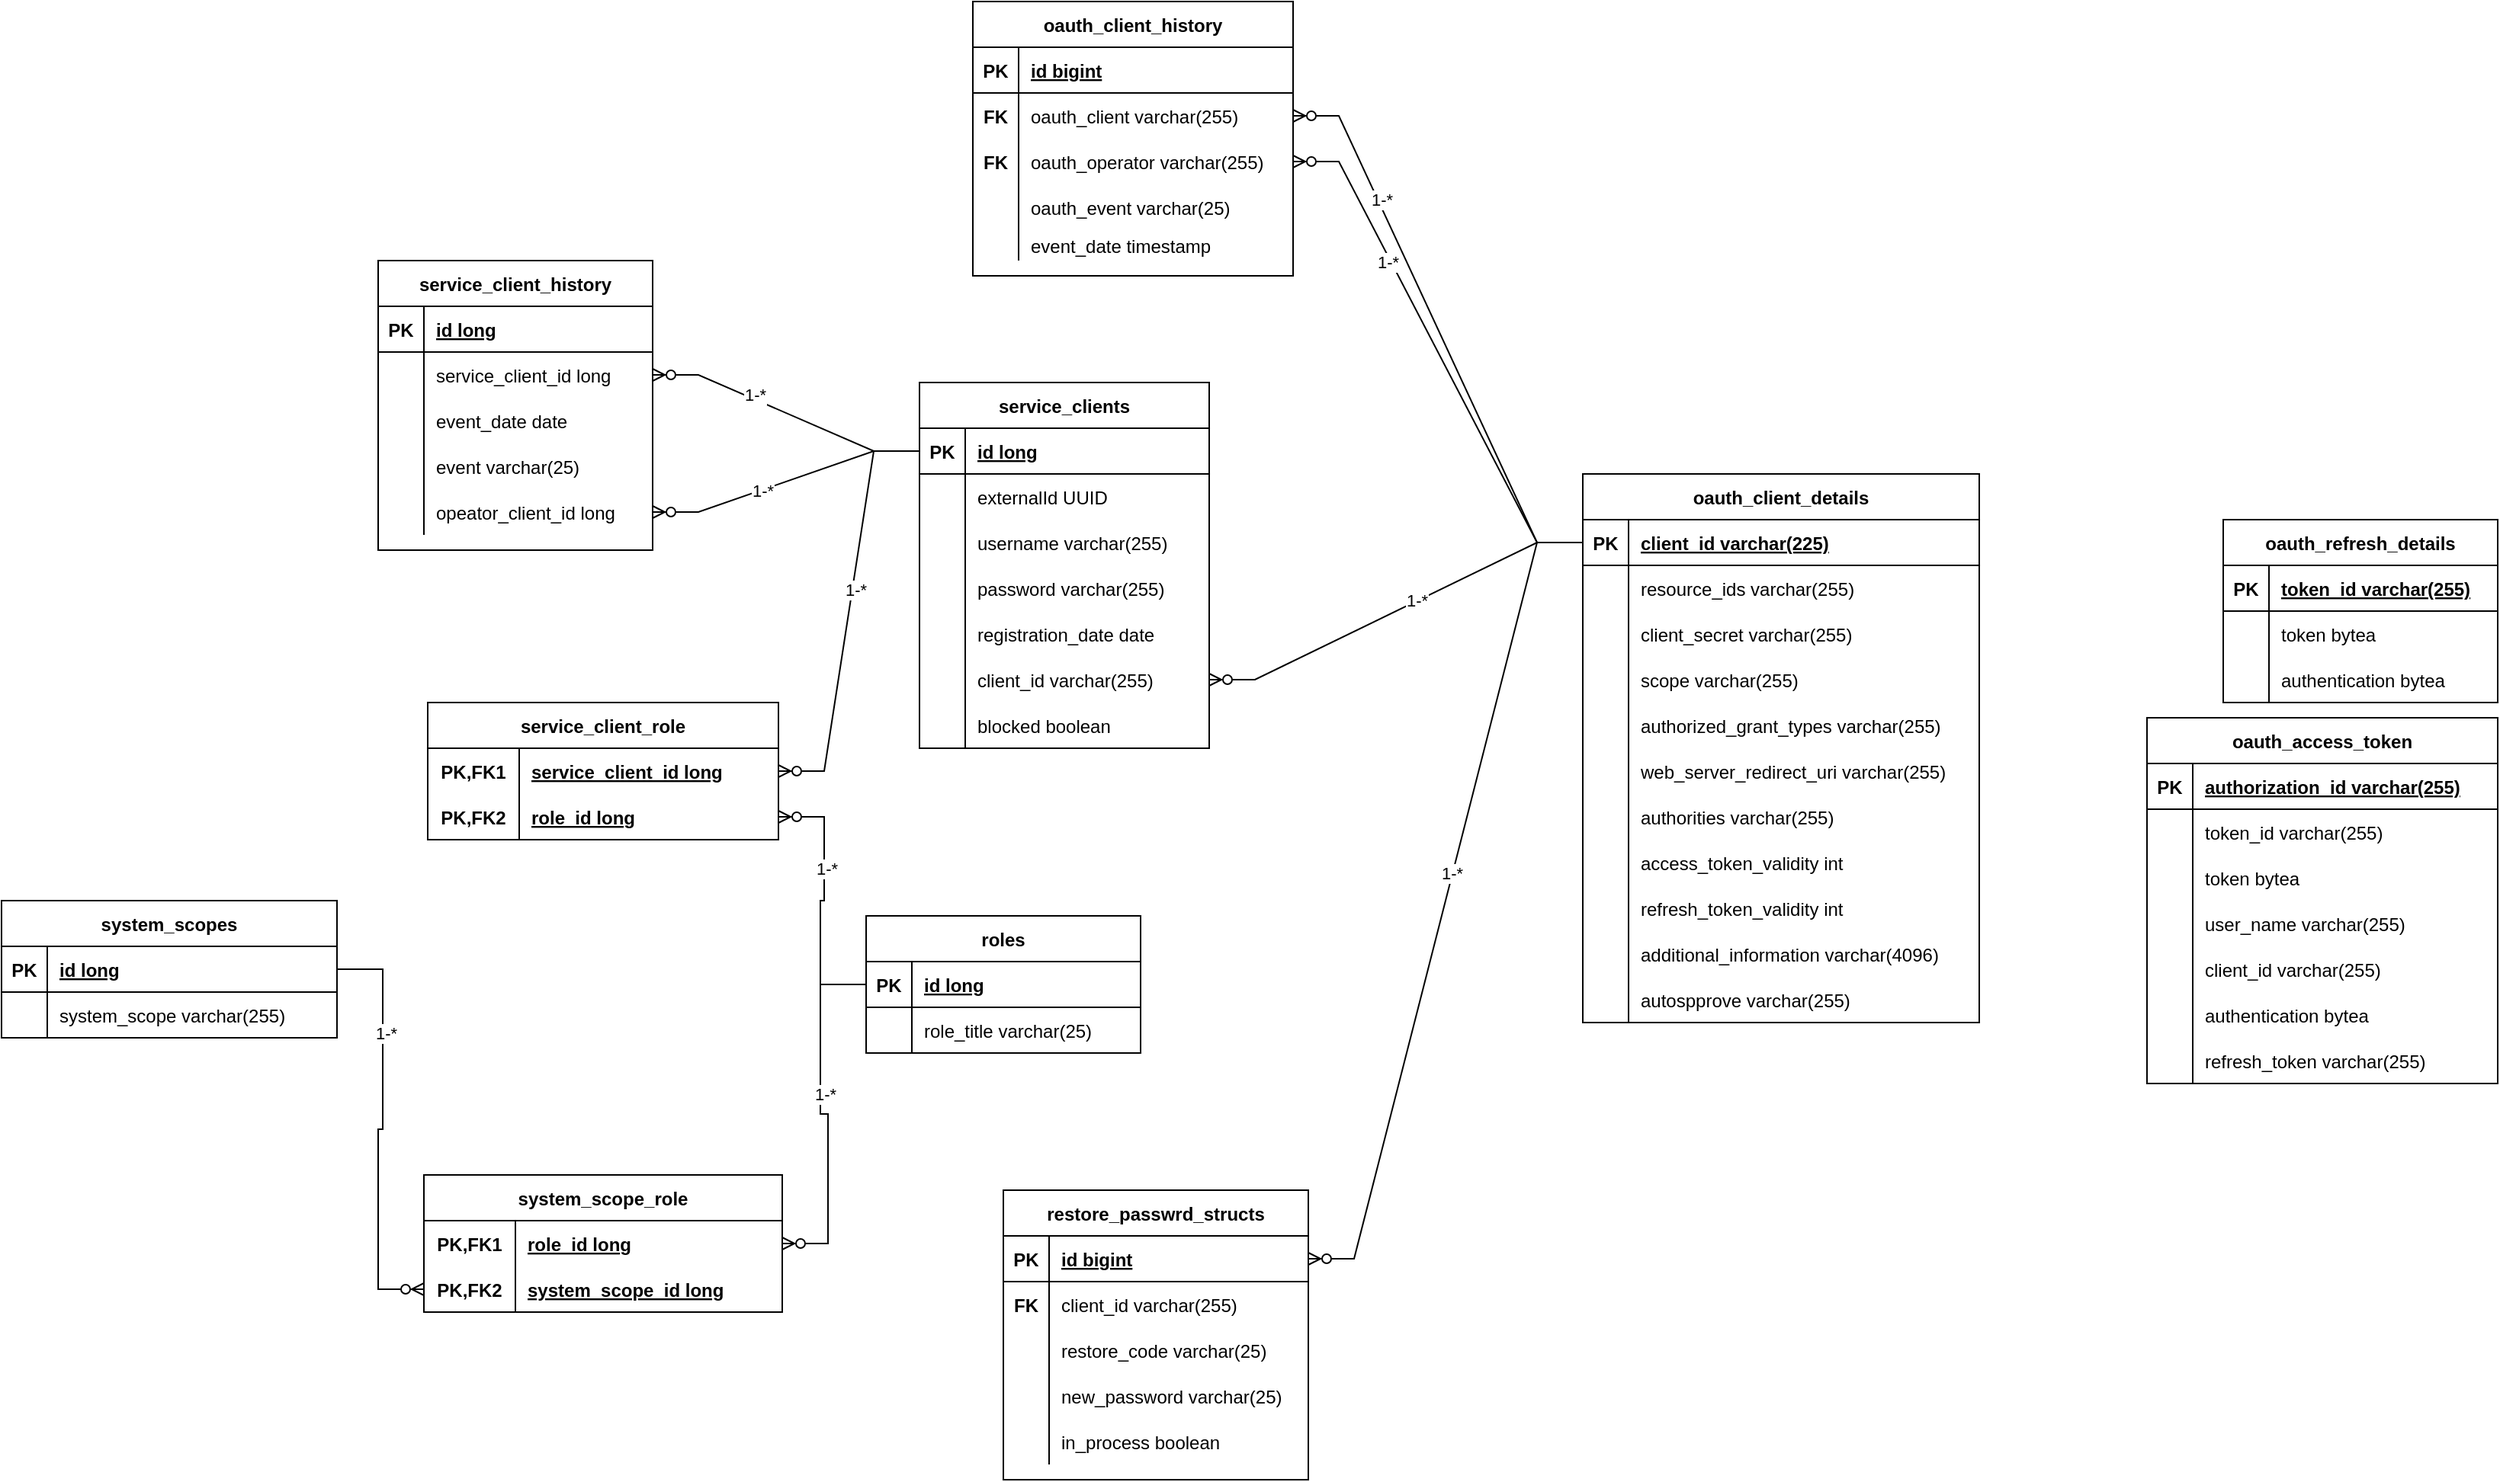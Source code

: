 <mxfile version="20.2.3" type="device"><diagram id="rPfrPe_1Z2oE_H-O3H5c" name="Страница 1"><mxGraphModel dx="3023" dy="2349" grid="1" gridSize="10" guides="1" tooltips="1" connect="1" arrows="1" fold="1" page="1" pageScale="1" pageWidth="827" pageHeight="1169" math="0" shadow="0"><root><mxCell id="0"/><mxCell id="1" parent="0"/><mxCell id="isgqkMCVcyBTurYpRfFs-14" value="oauth_client_details" style="shape=table;startSize=30;container=1;collapsible=1;childLayout=tableLayout;fixedRows=1;rowLines=0;fontStyle=1;align=center;resizeLast=1;" parent="1" vertex="1"><mxGeometry x="210" y="100" width="260" height="360" as="geometry"/></mxCell><mxCell id="isgqkMCVcyBTurYpRfFs-15" value="" style="shape=tableRow;horizontal=0;startSize=0;swimlaneHead=0;swimlaneBody=0;fillColor=none;collapsible=0;dropTarget=0;points=[[0,0.5],[1,0.5]];portConstraint=eastwest;top=0;left=0;right=0;bottom=1;" parent="isgqkMCVcyBTurYpRfFs-14" vertex="1"><mxGeometry y="30" width="260" height="30" as="geometry"/></mxCell><mxCell id="isgqkMCVcyBTurYpRfFs-16" value="PK" style="shape=partialRectangle;connectable=0;fillColor=none;top=0;left=0;bottom=0;right=0;fontStyle=1;overflow=hidden;" parent="isgqkMCVcyBTurYpRfFs-15" vertex="1"><mxGeometry width="30" height="30" as="geometry"><mxRectangle width="30" height="30" as="alternateBounds"/></mxGeometry></mxCell><mxCell id="isgqkMCVcyBTurYpRfFs-17" value="client_id varchar(225)" style="shape=partialRectangle;connectable=0;fillColor=none;top=0;left=0;bottom=0;right=0;align=left;spacingLeft=6;fontStyle=5;overflow=hidden;" parent="isgqkMCVcyBTurYpRfFs-15" vertex="1"><mxGeometry x="30" width="230" height="30" as="geometry"><mxRectangle width="230" height="30" as="alternateBounds"/></mxGeometry></mxCell><mxCell id="isgqkMCVcyBTurYpRfFs-18" value="" style="shape=tableRow;horizontal=0;startSize=0;swimlaneHead=0;swimlaneBody=0;fillColor=none;collapsible=0;dropTarget=0;points=[[0,0.5],[1,0.5]];portConstraint=eastwest;top=0;left=0;right=0;bottom=0;" parent="isgqkMCVcyBTurYpRfFs-14" vertex="1"><mxGeometry y="60" width="260" height="30" as="geometry"/></mxCell><mxCell id="isgqkMCVcyBTurYpRfFs-19" value="" style="shape=partialRectangle;connectable=0;fillColor=none;top=0;left=0;bottom=0;right=0;editable=1;overflow=hidden;" parent="isgqkMCVcyBTurYpRfFs-18" vertex="1"><mxGeometry width="30" height="30" as="geometry"><mxRectangle width="30" height="30" as="alternateBounds"/></mxGeometry></mxCell><mxCell id="isgqkMCVcyBTurYpRfFs-20" value="resource_ids varchar(255)" style="shape=partialRectangle;connectable=0;fillColor=none;top=0;left=0;bottom=0;right=0;align=left;spacingLeft=6;overflow=hidden;" parent="isgqkMCVcyBTurYpRfFs-18" vertex="1"><mxGeometry x="30" width="230" height="30" as="geometry"><mxRectangle width="230" height="30" as="alternateBounds"/></mxGeometry></mxCell><mxCell id="isgqkMCVcyBTurYpRfFs-21" value="" style="shape=tableRow;horizontal=0;startSize=0;swimlaneHead=0;swimlaneBody=0;fillColor=none;collapsible=0;dropTarget=0;points=[[0,0.5],[1,0.5]];portConstraint=eastwest;top=0;left=0;right=0;bottom=0;" parent="isgqkMCVcyBTurYpRfFs-14" vertex="1"><mxGeometry y="90" width="260" height="30" as="geometry"/></mxCell><mxCell id="isgqkMCVcyBTurYpRfFs-22" value="" style="shape=partialRectangle;connectable=0;fillColor=none;top=0;left=0;bottom=0;right=0;editable=1;overflow=hidden;" parent="isgqkMCVcyBTurYpRfFs-21" vertex="1"><mxGeometry width="30" height="30" as="geometry"><mxRectangle width="30" height="30" as="alternateBounds"/></mxGeometry></mxCell><mxCell id="isgqkMCVcyBTurYpRfFs-23" value="client_secret varchar(255)" style="shape=partialRectangle;connectable=0;fillColor=none;top=0;left=0;bottom=0;right=0;align=left;spacingLeft=6;overflow=hidden;" parent="isgqkMCVcyBTurYpRfFs-21" vertex="1"><mxGeometry x="30" width="230" height="30" as="geometry"><mxRectangle width="230" height="30" as="alternateBounds"/></mxGeometry></mxCell><mxCell id="isgqkMCVcyBTurYpRfFs-24" value="" style="shape=tableRow;horizontal=0;startSize=0;swimlaneHead=0;swimlaneBody=0;fillColor=none;collapsible=0;dropTarget=0;points=[[0,0.5],[1,0.5]];portConstraint=eastwest;top=0;left=0;right=0;bottom=0;" parent="isgqkMCVcyBTurYpRfFs-14" vertex="1"><mxGeometry y="120" width="260" height="30" as="geometry"/></mxCell><mxCell id="isgqkMCVcyBTurYpRfFs-25" value="" style="shape=partialRectangle;connectable=0;fillColor=none;top=0;left=0;bottom=0;right=0;editable=1;overflow=hidden;" parent="isgqkMCVcyBTurYpRfFs-24" vertex="1"><mxGeometry width="30" height="30" as="geometry"><mxRectangle width="30" height="30" as="alternateBounds"/></mxGeometry></mxCell><mxCell id="isgqkMCVcyBTurYpRfFs-26" value="scope varchar(255)" style="shape=partialRectangle;connectable=0;fillColor=none;top=0;left=0;bottom=0;right=0;align=left;spacingLeft=6;overflow=hidden;" parent="isgqkMCVcyBTurYpRfFs-24" vertex="1"><mxGeometry x="30" width="230" height="30" as="geometry"><mxRectangle width="230" height="30" as="alternateBounds"/></mxGeometry></mxCell><mxCell id="isgqkMCVcyBTurYpRfFs-31" value="" style="shape=tableRow;horizontal=0;startSize=0;swimlaneHead=0;swimlaneBody=0;fillColor=none;collapsible=0;dropTarget=0;points=[[0,0.5],[1,0.5]];portConstraint=eastwest;top=0;left=0;right=0;bottom=0;" parent="isgqkMCVcyBTurYpRfFs-14" vertex="1"><mxGeometry y="150" width="260" height="30" as="geometry"/></mxCell><mxCell id="isgqkMCVcyBTurYpRfFs-32" value="" style="shape=partialRectangle;connectable=0;fillColor=none;top=0;left=0;bottom=0;right=0;editable=1;overflow=hidden;" parent="isgqkMCVcyBTurYpRfFs-31" vertex="1"><mxGeometry width="30" height="30" as="geometry"><mxRectangle width="30" height="30" as="alternateBounds"/></mxGeometry></mxCell><mxCell id="isgqkMCVcyBTurYpRfFs-33" value="authorized_grant_types varchar(255)" style="shape=partialRectangle;connectable=0;fillColor=none;top=0;left=0;bottom=0;right=0;align=left;spacingLeft=6;overflow=hidden;" parent="isgqkMCVcyBTurYpRfFs-31" vertex="1"><mxGeometry x="30" width="230" height="30" as="geometry"><mxRectangle width="230" height="30" as="alternateBounds"/></mxGeometry></mxCell><mxCell id="isgqkMCVcyBTurYpRfFs-34" value="" style="shape=tableRow;horizontal=0;startSize=0;swimlaneHead=0;swimlaneBody=0;fillColor=none;collapsible=0;dropTarget=0;points=[[0,0.5],[1,0.5]];portConstraint=eastwest;top=0;left=0;right=0;bottom=0;" parent="isgqkMCVcyBTurYpRfFs-14" vertex="1"><mxGeometry y="180" width="260" height="30" as="geometry"/></mxCell><mxCell id="isgqkMCVcyBTurYpRfFs-35" value="" style="shape=partialRectangle;connectable=0;fillColor=none;top=0;left=0;bottom=0;right=0;editable=1;overflow=hidden;" parent="isgqkMCVcyBTurYpRfFs-34" vertex="1"><mxGeometry width="30" height="30" as="geometry"><mxRectangle width="30" height="30" as="alternateBounds"/></mxGeometry></mxCell><mxCell id="isgqkMCVcyBTurYpRfFs-36" value="web_server_redirect_uri varchar(255)" style="shape=partialRectangle;connectable=0;fillColor=none;top=0;left=0;bottom=0;right=0;align=left;spacingLeft=6;overflow=hidden;" parent="isgqkMCVcyBTurYpRfFs-34" vertex="1"><mxGeometry x="30" width="230" height="30" as="geometry"><mxRectangle width="230" height="30" as="alternateBounds"/></mxGeometry></mxCell><mxCell id="isgqkMCVcyBTurYpRfFs-38" value="" style="shape=tableRow;horizontal=0;startSize=0;swimlaneHead=0;swimlaneBody=0;fillColor=none;collapsible=0;dropTarget=0;points=[[0,0.5],[1,0.5]];portConstraint=eastwest;top=0;left=0;right=0;bottom=0;" parent="isgqkMCVcyBTurYpRfFs-14" vertex="1"><mxGeometry y="210" width="260" height="30" as="geometry"/></mxCell><mxCell id="isgqkMCVcyBTurYpRfFs-39" value="" style="shape=partialRectangle;connectable=0;fillColor=none;top=0;left=0;bottom=0;right=0;editable=1;overflow=hidden;" parent="isgqkMCVcyBTurYpRfFs-38" vertex="1"><mxGeometry width="30" height="30" as="geometry"><mxRectangle width="30" height="30" as="alternateBounds"/></mxGeometry></mxCell><mxCell id="isgqkMCVcyBTurYpRfFs-40" value="authorities varchar(255)" style="shape=partialRectangle;connectable=0;fillColor=none;top=0;left=0;bottom=0;right=0;align=left;spacingLeft=6;overflow=hidden;" parent="isgqkMCVcyBTurYpRfFs-38" vertex="1"><mxGeometry x="30" width="230" height="30" as="geometry"><mxRectangle width="230" height="30" as="alternateBounds"/></mxGeometry></mxCell><mxCell id="isgqkMCVcyBTurYpRfFs-41" value="" style="shape=tableRow;horizontal=0;startSize=0;swimlaneHead=0;swimlaneBody=0;fillColor=none;collapsible=0;dropTarget=0;points=[[0,0.5],[1,0.5]];portConstraint=eastwest;top=0;left=0;right=0;bottom=0;" parent="isgqkMCVcyBTurYpRfFs-14" vertex="1"><mxGeometry y="240" width="260" height="30" as="geometry"/></mxCell><mxCell id="isgqkMCVcyBTurYpRfFs-42" value="" style="shape=partialRectangle;connectable=0;fillColor=none;top=0;left=0;bottom=0;right=0;editable=1;overflow=hidden;" parent="isgqkMCVcyBTurYpRfFs-41" vertex="1"><mxGeometry width="30" height="30" as="geometry"><mxRectangle width="30" height="30" as="alternateBounds"/></mxGeometry></mxCell><mxCell id="isgqkMCVcyBTurYpRfFs-43" value="access_token_validity int" style="shape=partialRectangle;connectable=0;fillColor=none;top=0;left=0;bottom=0;right=0;align=left;spacingLeft=6;overflow=hidden;" parent="isgqkMCVcyBTurYpRfFs-41" vertex="1"><mxGeometry x="30" width="230" height="30" as="geometry"><mxRectangle width="230" height="30" as="alternateBounds"/></mxGeometry></mxCell><mxCell id="isgqkMCVcyBTurYpRfFs-44" value="" style="shape=tableRow;horizontal=0;startSize=0;swimlaneHead=0;swimlaneBody=0;fillColor=none;collapsible=0;dropTarget=0;points=[[0,0.5],[1,0.5]];portConstraint=eastwest;top=0;left=0;right=0;bottom=0;" parent="isgqkMCVcyBTurYpRfFs-14" vertex="1"><mxGeometry y="270" width="260" height="30" as="geometry"/></mxCell><mxCell id="isgqkMCVcyBTurYpRfFs-45" value="" style="shape=partialRectangle;connectable=0;fillColor=none;top=0;left=0;bottom=0;right=0;editable=1;overflow=hidden;" parent="isgqkMCVcyBTurYpRfFs-44" vertex="1"><mxGeometry width="30" height="30" as="geometry"><mxRectangle width="30" height="30" as="alternateBounds"/></mxGeometry></mxCell><mxCell id="isgqkMCVcyBTurYpRfFs-46" value="refresh_token_validity int" style="shape=partialRectangle;connectable=0;fillColor=none;top=0;left=0;bottom=0;right=0;align=left;spacingLeft=6;overflow=hidden;" parent="isgqkMCVcyBTurYpRfFs-44" vertex="1"><mxGeometry x="30" width="230" height="30" as="geometry"><mxRectangle width="230" height="30" as="alternateBounds"/></mxGeometry></mxCell><mxCell id="isgqkMCVcyBTurYpRfFs-47" value="" style="shape=tableRow;horizontal=0;startSize=0;swimlaneHead=0;swimlaneBody=0;fillColor=none;collapsible=0;dropTarget=0;points=[[0,0.5],[1,0.5]];portConstraint=eastwest;top=0;left=0;right=0;bottom=0;" parent="isgqkMCVcyBTurYpRfFs-14" vertex="1"><mxGeometry y="300" width="260" height="30" as="geometry"/></mxCell><mxCell id="isgqkMCVcyBTurYpRfFs-48" value="" style="shape=partialRectangle;connectable=0;fillColor=none;top=0;left=0;bottom=0;right=0;editable=1;overflow=hidden;" parent="isgqkMCVcyBTurYpRfFs-47" vertex="1"><mxGeometry width="30" height="30" as="geometry"><mxRectangle width="30" height="30" as="alternateBounds"/></mxGeometry></mxCell><mxCell id="isgqkMCVcyBTurYpRfFs-49" value="additional_information varchar(4096)" style="shape=partialRectangle;connectable=0;fillColor=none;top=0;left=0;bottom=0;right=0;align=left;spacingLeft=6;overflow=hidden;" parent="isgqkMCVcyBTurYpRfFs-47" vertex="1"><mxGeometry x="30" width="230" height="30" as="geometry"><mxRectangle width="230" height="30" as="alternateBounds"/></mxGeometry></mxCell><mxCell id="isgqkMCVcyBTurYpRfFs-50" value="" style="shape=tableRow;horizontal=0;startSize=0;swimlaneHead=0;swimlaneBody=0;fillColor=none;collapsible=0;dropTarget=0;points=[[0,0.5],[1,0.5]];portConstraint=eastwest;top=0;left=0;right=0;bottom=0;" parent="isgqkMCVcyBTurYpRfFs-14" vertex="1"><mxGeometry y="330" width="260" height="30" as="geometry"/></mxCell><mxCell id="isgqkMCVcyBTurYpRfFs-51" value="" style="shape=partialRectangle;connectable=0;fillColor=none;top=0;left=0;bottom=0;right=0;editable=1;overflow=hidden;" parent="isgqkMCVcyBTurYpRfFs-50" vertex="1"><mxGeometry width="30" height="30" as="geometry"><mxRectangle width="30" height="30" as="alternateBounds"/></mxGeometry></mxCell><mxCell id="isgqkMCVcyBTurYpRfFs-52" value="autospprove varchar(255)" style="shape=partialRectangle;connectable=0;fillColor=none;top=0;left=0;bottom=0;right=0;align=left;spacingLeft=6;overflow=hidden;" parent="isgqkMCVcyBTurYpRfFs-50" vertex="1"><mxGeometry x="30" width="230" height="30" as="geometry"><mxRectangle width="230" height="30" as="alternateBounds"/></mxGeometry></mxCell><mxCell id="isgqkMCVcyBTurYpRfFs-53" value="oauth_refresh_details" style="shape=table;startSize=30;container=1;collapsible=1;childLayout=tableLayout;fixedRows=1;rowLines=0;fontStyle=1;align=center;resizeLast=1;" parent="1" vertex="1"><mxGeometry x="630" y="130" width="180" height="120" as="geometry"/></mxCell><mxCell id="isgqkMCVcyBTurYpRfFs-54" value="" style="shape=tableRow;horizontal=0;startSize=0;swimlaneHead=0;swimlaneBody=0;fillColor=none;collapsible=0;dropTarget=0;points=[[0,0.5],[1,0.5]];portConstraint=eastwest;top=0;left=0;right=0;bottom=1;" parent="isgqkMCVcyBTurYpRfFs-53" vertex="1"><mxGeometry y="30" width="180" height="30" as="geometry"/></mxCell><mxCell id="isgqkMCVcyBTurYpRfFs-55" value="PK" style="shape=partialRectangle;connectable=0;fillColor=none;top=0;left=0;bottom=0;right=0;fontStyle=1;overflow=hidden;" parent="isgqkMCVcyBTurYpRfFs-54" vertex="1"><mxGeometry width="30" height="30" as="geometry"><mxRectangle width="30" height="30" as="alternateBounds"/></mxGeometry></mxCell><mxCell id="isgqkMCVcyBTurYpRfFs-56" value="token_id varchar(255)" style="shape=partialRectangle;connectable=0;fillColor=none;top=0;left=0;bottom=0;right=0;align=left;spacingLeft=6;fontStyle=5;overflow=hidden;" parent="isgqkMCVcyBTurYpRfFs-54" vertex="1"><mxGeometry x="30" width="150" height="30" as="geometry"><mxRectangle width="150" height="30" as="alternateBounds"/></mxGeometry></mxCell><mxCell id="isgqkMCVcyBTurYpRfFs-57" value="" style="shape=tableRow;horizontal=0;startSize=0;swimlaneHead=0;swimlaneBody=0;fillColor=none;collapsible=0;dropTarget=0;points=[[0,0.5],[1,0.5]];portConstraint=eastwest;top=0;left=0;right=0;bottom=0;" parent="isgqkMCVcyBTurYpRfFs-53" vertex="1"><mxGeometry y="60" width="180" height="30" as="geometry"/></mxCell><mxCell id="isgqkMCVcyBTurYpRfFs-58" value="" style="shape=partialRectangle;connectable=0;fillColor=none;top=0;left=0;bottom=0;right=0;editable=1;overflow=hidden;" parent="isgqkMCVcyBTurYpRfFs-57" vertex="1"><mxGeometry width="30" height="30" as="geometry"><mxRectangle width="30" height="30" as="alternateBounds"/></mxGeometry></mxCell><mxCell id="isgqkMCVcyBTurYpRfFs-59" value="token bytea" style="shape=partialRectangle;connectable=0;fillColor=none;top=0;left=0;bottom=0;right=0;align=left;spacingLeft=6;overflow=hidden;" parent="isgqkMCVcyBTurYpRfFs-57" vertex="1"><mxGeometry x="30" width="150" height="30" as="geometry"><mxRectangle width="150" height="30" as="alternateBounds"/></mxGeometry></mxCell><mxCell id="isgqkMCVcyBTurYpRfFs-60" value="" style="shape=tableRow;horizontal=0;startSize=0;swimlaneHead=0;swimlaneBody=0;fillColor=none;collapsible=0;dropTarget=0;points=[[0,0.5],[1,0.5]];portConstraint=eastwest;top=0;left=0;right=0;bottom=0;" parent="isgqkMCVcyBTurYpRfFs-53" vertex="1"><mxGeometry y="90" width="180" height="30" as="geometry"/></mxCell><mxCell id="isgqkMCVcyBTurYpRfFs-61" value="" style="shape=partialRectangle;connectable=0;fillColor=none;top=0;left=0;bottom=0;right=0;editable=1;overflow=hidden;" parent="isgqkMCVcyBTurYpRfFs-60" vertex="1"><mxGeometry width="30" height="30" as="geometry"><mxRectangle width="30" height="30" as="alternateBounds"/></mxGeometry></mxCell><mxCell id="isgqkMCVcyBTurYpRfFs-62" value="authentication bytea" style="shape=partialRectangle;connectable=0;fillColor=none;top=0;left=0;bottom=0;right=0;align=left;spacingLeft=6;overflow=hidden;" parent="isgqkMCVcyBTurYpRfFs-60" vertex="1"><mxGeometry x="30" width="150" height="30" as="geometry"><mxRectangle width="150" height="30" as="alternateBounds"/></mxGeometry></mxCell><mxCell id="isgqkMCVcyBTurYpRfFs-66" value="oauth_access_token" style="shape=table;startSize=30;container=1;collapsible=1;childLayout=tableLayout;fixedRows=1;rowLines=0;fontStyle=1;align=center;resizeLast=1;" parent="1" vertex="1"><mxGeometry x="580" y="260" width="230" height="240" as="geometry"/></mxCell><mxCell id="isgqkMCVcyBTurYpRfFs-67" value="" style="shape=tableRow;horizontal=0;startSize=0;swimlaneHead=0;swimlaneBody=0;fillColor=none;collapsible=0;dropTarget=0;points=[[0,0.5],[1,0.5]];portConstraint=eastwest;top=0;left=0;right=0;bottom=1;" parent="isgqkMCVcyBTurYpRfFs-66" vertex="1"><mxGeometry y="30" width="230" height="30" as="geometry"/></mxCell><mxCell id="isgqkMCVcyBTurYpRfFs-68" value="PK" style="shape=partialRectangle;connectable=0;fillColor=none;top=0;left=0;bottom=0;right=0;fontStyle=1;overflow=hidden;" parent="isgqkMCVcyBTurYpRfFs-67" vertex="1"><mxGeometry width="30" height="30" as="geometry"><mxRectangle width="30" height="30" as="alternateBounds"/></mxGeometry></mxCell><mxCell id="isgqkMCVcyBTurYpRfFs-69" value="authorization_id varchar(255)" style="shape=partialRectangle;connectable=0;fillColor=none;top=0;left=0;bottom=0;right=0;align=left;spacingLeft=6;fontStyle=5;overflow=hidden;" parent="isgqkMCVcyBTurYpRfFs-67" vertex="1"><mxGeometry x="30" width="200" height="30" as="geometry"><mxRectangle width="200" height="30" as="alternateBounds"/></mxGeometry></mxCell><mxCell id="isgqkMCVcyBTurYpRfFs-70" value="" style="shape=tableRow;horizontal=0;startSize=0;swimlaneHead=0;swimlaneBody=0;fillColor=none;collapsible=0;dropTarget=0;points=[[0,0.5],[1,0.5]];portConstraint=eastwest;top=0;left=0;right=0;bottom=0;" parent="isgqkMCVcyBTurYpRfFs-66" vertex="1"><mxGeometry y="60" width="230" height="30" as="geometry"/></mxCell><mxCell id="isgqkMCVcyBTurYpRfFs-71" value="" style="shape=partialRectangle;connectable=0;fillColor=none;top=0;left=0;bottom=0;right=0;editable=1;overflow=hidden;" parent="isgqkMCVcyBTurYpRfFs-70" vertex="1"><mxGeometry width="30" height="30" as="geometry"><mxRectangle width="30" height="30" as="alternateBounds"/></mxGeometry></mxCell><mxCell id="isgqkMCVcyBTurYpRfFs-72" value="token_id varchar(255)" style="shape=partialRectangle;connectable=0;fillColor=none;top=0;left=0;bottom=0;right=0;align=left;spacingLeft=6;overflow=hidden;" parent="isgqkMCVcyBTurYpRfFs-70" vertex="1"><mxGeometry x="30" width="200" height="30" as="geometry"><mxRectangle width="200" height="30" as="alternateBounds"/></mxGeometry></mxCell><mxCell id="isgqkMCVcyBTurYpRfFs-73" value="" style="shape=tableRow;horizontal=0;startSize=0;swimlaneHead=0;swimlaneBody=0;fillColor=none;collapsible=0;dropTarget=0;points=[[0,0.5],[1,0.5]];portConstraint=eastwest;top=0;left=0;right=0;bottom=0;" parent="isgqkMCVcyBTurYpRfFs-66" vertex="1"><mxGeometry y="90" width="230" height="30" as="geometry"/></mxCell><mxCell id="isgqkMCVcyBTurYpRfFs-74" value="" style="shape=partialRectangle;connectable=0;fillColor=none;top=0;left=0;bottom=0;right=0;editable=1;overflow=hidden;" parent="isgqkMCVcyBTurYpRfFs-73" vertex="1"><mxGeometry width="30" height="30" as="geometry"><mxRectangle width="30" height="30" as="alternateBounds"/></mxGeometry></mxCell><mxCell id="isgqkMCVcyBTurYpRfFs-75" value="token bytea" style="shape=partialRectangle;connectable=0;fillColor=none;top=0;left=0;bottom=0;right=0;align=left;spacingLeft=6;overflow=hidden;" parent="isgqkMCVcyBTurYpRfFs-73" vertex="1"><mxGeometry x="30" width="200" height="30" as="geometry"><mxRectangle width="200" height="30" as="alternateBounds"/></mxGeometry></mxCell><mxCell id="isgqkMCVcyBTurYpRfFs-76" value="" style="shape=tableRow;horizontal=0;startSize=0;swimlaneHead=0;swimlaneBody=0;fillColor=none;collapsible=0;dropTarget=0;points=[[0,0.5],[1,0.5]];portConstraint=eastwest;top=0;left=0;right=0;bottom=0;" parent="isgqkMCVcyBTurYpRfFs-66" vertex="1"><mxGeometry y="120" width="230" height="30" as="geometry"/></mxCell><mxCell id="isgqkMCVcyBTurYpRfFs-77" value="" style="shape=partialRectangle;connectable=0;fillColor=none;top=0;left=0;bottom=0;right=0;editable=1;overflow=hidden;" parent="isgqkMCVcyBTurYpRfFs-76" vertex="1"><mxGeometry width="30" height="30" as="geometry"><mxRectangle width="30" height="30" as="alternateBounds"/></mxGeometry></mxCell><mxCell id="isgqkMCVcyBTurYpRfFs-78" value="user_name varchar(255)" style="shape=partialRectangle;connectable=0;fillColor=none;top=0;left=0;bottom=0;right=0;align=left;spacingLeft=6;overflow=hidden;" parent="isgqkMCVcyBTurYpRfFs-76" vertex="1"><mxGeometry x="30" width="200" height="30" as="geometry"><mxRectangle width="200" height="30" as="alternateBounds"/></mxGeometry></mxCell><mxCell id="isgqkMCVcyBTurYpRfFs-79" value="" style="shape=tableRow;horizontal=0;startSize=0;swimlaneHead=0;swimlaneBody=0;fillColor=none;collapsible=0;dropTarget=0;points=[[0,0.5],[1,0.5]];portConstraint=eastwest;top=0;left=0;right=0;bottom=0;" parent="isgqkMCVcyBTurYpRfFs-66" vertex="1"><mxGeometry y="150" width="230" height="30" as="geometry"/></mxCell><mxCell id="isgqkMCVcyBTurYpRfFs-80" value="" style="shape=partialRectangle;connectable=0;fillColor=none;top=0;left=0;bottom=0;right=0;editable=1;overflow=hidden;" parent="isgqkMCVcyBTurYpRfFs-79" vertex="1"><mxGeometry width="30" height="30" as="geometry"><mxRectangle width="30" height="30" as="alternateBounds"/></mxGeometry></mxCell><mxCell id="isgqkMCVcyBTurYpRfFs-81" value="client_id varchar(255)" style="shape=partialRectangle;connectable=0;fillColor=none;top=0;left=0;bottom=0;right=0;align=left;spacingLeft=6;overflow=hidden;" parent="isgqkMCVcyBTurYpRfFs-79" vertex="1"><mxGeometry x="30" width="200" height="30" as="geometry"><mxRectangle width="200" height="30" as="alternateBounds"/></mxGeometry></mxCell><mxCell id="isgqkMCVcyBTurYpRfFs-82" value="" style="shape=tableRow;horizontal=0;startSize=0;swimlaneHead=0;swimlaneBody=0;fillColor=none;collapsible=0;dropTarget=0;points=[[0,0.5],[1,0.5]];portConstraint=eastwest;top=0;left=0;right=0;bottom=0;" parent="isgqkMCVcyBTurYpRfFs-66" vertex="1"><mxGeometry y="180" width="230" height="30" as="geometry"/></mxCell><mxCell id="isgqkMCVcyBTurYpRfFs-83" value="" style="shape=partialRectangle;connectable=0;fillColor=none;top=0;left=0;bottom=0;right=0;editable=1;overflow=hidden;" parent="isgqkMCVcyBTurYpRfFs-82" vertex="1"><mxGeometry width="30" height="30" as="geometry"><mxRectangle width="30" height="30" as="alternateBounds"/></mxGeometry></mxCell><mxCell id="isgqkMCVcyBTurYpRfFs-84" value="authentication bytea" style="shape=partialRectangle;connectable=0;fillColor=none;top=0;left=0;bottom=0;right=0;align=left;spacingLeft=6;overflow=hidden;" parent="isgqkMCVcyBTurYpRfFs-82" vertex="1"><mxGeometry x="30" width="200" height="30" as="geometry"><mxRectangle width="200" height="30" as="alternateBounds"/></mxGeometry></mxCell><mxCell id="isgqkMCVcyBTurYpRfFs-85" value="" style="shape=tableRow;horizontal=0;startSize=0;swimlaneHead=0;swimlaneBody=0;fillColor=none;collapsible=0;dropTarget=0;points=[[0,0.5],[1,0.5]];portConstraint=eastwest;top=0;left=0;right=0;bottom=0;" parent="isgqkMCVcyBTurYpRfFs-66" vertex="1"><mxGeometry y="210" width="230" height="30" as="geometry"/></mxCell><mxCell id="isgqkMCVcyBTurYpRfFs-86" value="" style="shape=partialRectangle;connectable=0;fillColor=none;top=0;left=0;bottom=0;right=0;editable=1;overflow=hidden;" parent="isgqkMCVcyBTurYpRfFs-85" vertex="1"><mxGeometry width="30" height="30" as="geometry"><mxRectangle width="30" height="30" as="alternateBounds"/></mxGeometry></mxCell><mxCell id="isgqkMCVcyBTurYpRfFs-87" value="refresh_token varchar(255)" style="shape=partialRectangle;connectable=0;fillColor=none;top=0;left=0;bottom=0;right=0;align=left;spacingLeft=6;overflow=hidden;" parent="isgqkMCVcyBTurYpRfFs-85" vertex="1"><mxGeometry x="30" width="200" height="30" as="geometry"><mxRectangle width="200" height="30" as="alternateBounds"/></mxGeometry></mxCell><mxCell id="isgqkMCVcyBTurYpRfFs-92" value="service_clients" style="shape=table;startSize=30;container=1;collapsible=1;childLayout=tableLayout;fixedRows=1;rowLines=0;fontStyle=1;align=center;resizeLast=1;" parent="1" vertex="1"><mxGeometry x="-225" y="40" width="190" height="240" as="geometry"/></mxCell><mxCell id="isgqkMCVcyBTurYpRfFs-93" value="" style="shape=tableRow;horizontal=0;startSize=0;swimlaneHead=0;swimlaneBody=0;fillColor=none;collapsible=0;dropTarget=0;points=[[0,0.5],[1,0.5]];portConstraint=eastwest;top=0;left=0;right=0;bottom=1;" parent="isgqkMCVcyBTurYpRfFs-92" vertex="1"><mxGeometry y="30" width="190" height="30" as="geometry"/></mxCell><mxCell id="isgqkMCVcyBTurYpRfFs-94" value="PK" style="shape=partialRectangle;connectable=0;fillColor=none;top=0;left=0;bottom=0;right=0;fontStyle=1;overflow=hidden;" parent="isgqkMCVcyBTurYpRfFs-93" vertex="1"><mxGeometry width="30" height="30" as="geometry"><mxRectangle width="30" height="30" as="alternateBounds"/></mxGeometry></mxCell><mxCell id="isgqkMCVcyBTurYpRfFs-95" value="id long" style="shape=partialRectangle;connectable=0;fillColor=none;top=0;left=0;bottom=0;right=0;align=left;spacingLeft=6;fontStyle=5;overflow=hidden;" parent="isgqkMCVcyBTurYpRfFs-93" vertex="1"><mxGeometry x="30" width="160" height="30" as="geometry"><mxRectangle width="160" height="30" as="alternateBounds"/></mxGeometry></mxCell><mxCell id="isgqkMCVcyBTurYpRfFs-96" value="" style="shape=tableRow;horizontal=0;startSize=0;swimlaneHead=0;swimlaneBody=0;fillColor=none;collapsible=0;dropTarget=0;points=[[0,0.5],[1,0.5]];portConstraint=eastwest;top=0;left=0;right=0;bottom=0;" parent="isgqkMCVcyBTurYpRfFs-92" vertex="1"><mxGeometry y="60" width="190" height="30" as="geometry"/></mxCell><mxCell id="isgqkMCVcyBTurYpRfFs-97" value="" style="shape=partialRectangle;connectable=0;fillColor=none;top=0;left=0;bottom=0;right=0;editable=1;overflow=hidden;" parent="isgqkMCVcyBTurYpRfFs-96" vertex="1"><mxGeometry width="30" height="30" as="geometry"><mxRectangle width="30" height="30" as="alternateBounds"/></mxGeometry></mxCell><mxCell id="isgqkMCVcyBTurYpRfFs-98" value="externalId UUID" style="shape=partialRectangle;connectable=0;fillColor=none;top=0;left=0;bottom=0;right=0;align=left;spacingLeft=6;overflow=hidden;" parent="isgqkMCVcyBTurYpRfFs-96" vertex="1"><mxGeometry x="30" width="160" height="30" as="geometry"><mxRectangle width="160" height="30" as="alternateBounds"/></mxGeometry></mxCell><mxCell id="isgqkMCVcyBTurYpRfFs-99" value="" style="shape=tableRow;horizontal=0;startSize=0;swimlaneHead=0;swimlaneBody=0;fillColor=none;collapsible=0;dropTarget=0;points=[[0,0.5],[1,0.5]];portConstraint=eastwest;top=0;left=0;right=0;bottom=0;" parent="isgqkMCVcyBTurYpRfFs-92" vertex="1"><mxGeometry y="90" width="190" height="30" as="geometry"/></mxCell><mxCell id="isgqkMCVcyBTurYpRfFs-100" value="" style="shape=partialRectangle;connectable=0;fillColor=none;top=0;left=0;bottom=0;right=0;editable=1;overflow=hidden;" parent="isgqkMCVcyBTurYpRfFs-99" vertex="1"><mxGeometry width="30" height="30" as="geometry"><mxRectangle width="30" height="30" as="alternateBounds"/></mxGeometry></mxCell><mxCell id="isgqkMCVcyBTurYpRfFs-101" value="username varchar(255)" style="shape=partialRectangle;connectable=0;fillColor=none;top=0;left=0;bottom=0;right=0;align=left;spacingLeft=6;overflow=hidden;" parent="isgqkMCVcyBTurYpRfFs-99" vertex="1"><mxGeometry x="30" width="160" height="30" as="geometry"><mxRectangle width="160" height="30" as="alternateBounds"/></mxGeometry></mxCell><mxCell id="isgqkMCVcyBTurYpRfFs-102" value="" style="shape=tableRow;horizontal=0;startSize=0;swimlaneHead=0;swimlaneBody=0;fillColor=none;collapsible=0;dropTarget=0;points=[[0,0.5],[1,0.5]];portConstraint=eastwest;top=0;left=0;right=0;bottom=0;" parent="isgqkMCVcyBTurYpRfFs-92" vertex="1"><mxGeometry y="120" width="190" height="30" as="geometry"/></mxCell><mxCell id="isgqkMCVcyBTurYpRfFs-103" value="" style="shape=partialRectangle;connectable=0;fillColor=none;top=0;left=0;bottom=0;right=0;editable=1;overflow=hidden;" parent="isgqkMCVcyBTurYpRfFs-102" vertex="1"><mxGeometry width="30" height="30" as="geometry"><mxRectangle width="30" height="30" as="alternateBounds"/></mxGeometry></mxCell><mxCell id="isgqkMCVcyBTurYpRfFs-104" value="password varchar(255)" style="shape=partialRectangle;connectable=0;fillColor=none;top=0;left=0;bottom=0;right=0;align=left;spacingLeft=6;overflow=hidden;" parent="isgqkMCVcyBTurYpRfFs-102" vertex="1"><mxGeometry x="30" width="160" height="30" as="geometry"><mxRectangle width="160" height="30" as="alternateBounds"/></mxGeometry></mxCell><mxCell id="isgqkMCVcyBTurYpRfFs-109" value="" style="shape=tableRow;horizontal=0;startSize=0;swimlaneHead=0;swimlaneBody=0;fillColor=none;collapsible=0;dropTarget=0;points=[[0,0.5],[1,0.5]];portConstraint=eastwest;top=0;left=0;right=0;bottom=0;" parent="isgqkMCVcyBTurYpRfFs-92" vertex="1"><mxGeometry y="150" width="190" height="30" as="geometry"/></mxCell><mxCell id="isgqkMCVcyBTurYpRfFs-110" value="" style="shape=partialRectangle;connectable=0;fillColor=none;top=0;left=0;bottom=0;right=0;editable=1;overflow=hidden;" parent="isgqkMCVcyBTurYpRfFs-109" vertex="1"><mxGeometry width="30" height="30" as="geometry"><mxRectangle width="30" height="30" as="alternateBounds"/></mxGeometry></mxCell><mxCell id="isgqkMCVcyBTurYpRfFs-111" value="registration_date date" style="shape=partialRectangle;connectable=0;fillColor=none;top=0;left=0;bottom=0;right=0;align=left;spacingLeft=6;overflow=hidden;" parent="isgqkMCVcyBTurYpRfFs-109" vertex="1"><mxGeometry x="30" width="160" height="30" as="geometry"><mxRectangle width="160" height="30" as="alternateBounds"/></mxGeometry></mxCell><mxCell id="isgqkMCVcyBTurYpRfFs-158" value="" style="shape=tableRow;horizontal=0;startSize=0;swimlaneHead=0;swimlaneBody=0;fillColor=none;collapsible=0;dropTarget=0;points=[[0,0.5],[1,0.5]];portConstraint=eastwest;top=0;left=0;right=0;bottom=0;" parent="isgqkMCVcyBTurYpRfFs-92" vertex="1"><mxGeometry y="180" width="190" height="30" as="geometry"/></mxCell><mxCell id="isgqkMCVcyBTurYpRfFs-159" value="" style="shape=partialRectangle;connectable=0;fillColor=none;top=0;left=0;bottom=0;right=0;editable=1;overflow=hidden;" parent="isgqkMCVcyBTurYpRfFs-158" vertex="1"><mxGeometry width="30" height="30" as="geometry"><mxRectangle width="30" height="30" as="alternateBounds"/></mxGeometry></mxCell><mxCell id="isgqkMCVcyBTurYpRfFs-160" value="client_id varchar(255)" style="shape=partialRectangle;connectable=0;fillColor=none;top=0;left=0;bottom=0;right=0;align=left;spacingLeft=6;overflow=hidden;" parent="isgqkMCVcyBTurYpRfFs-158" vertex="1"><mxGeometry x="30" width="160" height="30" as="geometry"><mxRectangle width="160" height="30" as="alternateBounds"/></mxGeometry></mxCell><mxCell id="cvkqJtJvavqwGKSfoGHo-1" value="" style="shape=tableRow;horizontal=0;startSize=0;swimlaneHead=0;swimlaneBody=0;fillColor=none;collapsible=0;dropTarget=0;points=[[0,0.5],[1,0.5]];portConstraint=eastwest;top=0;left=0;right=0;bottom=0;" parent="isgqkMCVcyBTurYpRfFs-92" vertex="1"><mxGeometry y="210" width="190" height="30" as="geometry"/></mxCell><mxCell id="cvkqJtJvavqwGKSfoGHo-2" value="" style="shape=partialRectangle;connectable=0;fillColor=none;top=0;left=0;bottom=0;right=0;editable=1;overflow=hidden;" parent="cvkqJtJvavqwGKSfoGHo-1" vertex="1"><mxGeometry width="30" height="30" as="geometry"><mxRectangle width="30" height="30" as="alternateBounds"/></mxGeometry></mxCell><mxCell id="cvkqJtJvavqwGKSfoGHo-3" value="blocked boolean" style="shape=partialRectangle;connectable=0;fillColor=none;top=0;left=0;bottom=0;right=0;align=left;spacingLeft=6;overflow=hidden;" parent="cvkqJtJvavqwGKSfoGHo-1" vertex="1"><mxGeometry x="30" width="160" height="30" as="geometry"><mxRectangle width="160" height="30" as="alternateBounds"/></mxGeometry></mxCell><mxCell id="isgqkMCVcyBTurYpRfFs-115" value="roles" style="shape=table;startSize=30;container=1;collapsible=1;childLayout=tableLayout;fixedRows=1;rowLines=0;fontStyle=1;align=center;resizeLast=1;" parent="1" vertex="1"><mxGeometry x="-260" y="390" width="180" height="90" as="geometry"/></mxCell><mxCell id="isgqkMCVcyBTurYpRfFs-116" value="" style="shape=tableRow;horizontal=0;startSize=0;swimlaneHead=0;swimlaneBody=0;fillColor=none;collapsible=0;dropTarget=0;points=[[0,0.5],[1,0.5]];portConstraint=eastwest;top=0;left=0;right=0;bottom=1;" parent="isgqkMCVcyBTurYpRfFs-115" vertex="1"><mxGeometry y="30" width="180" height="30" as="geometry"/></mxCell><mxCell id="isgqkMCVcyBTurYpRfFs-117" value="PK" style="shape=partialRectangle;connectable=0;fillColor=none;top=0;left=0;bottom=0;right=0;fontStyle=1;overflow=hidden;" parent="isgqkMCVcyBTurYpRfFs-116" vertex="1"><mxGeometry width="30" height="30" as="geometry"><mxRectangle width="30" height="30" as="alternateBounds"/></mxGeometry></mxCell><mxCell id="isgqkMCVcyBTurYpRfFs-118" value="id long" style="shape=partialRectangle;connectable=0;fillColor=none;top=0;left=0;bottom=0;right=0;align=left;spacingLeft=6;fontStyle=5;overflow=hidden;" parent="isgqkMCVcyBTurYpRfFs-116" vertex="1"><mxGeometry x="30" width="150" height="30" as="geometry"><mxRectangle width="150" height="30" as="alternateBounds"/></mxGeometry></mxCell><mxCell id="isgqkMCVcyBTurYpRfFs-119" value="" style="shape=tableRow;horizontal=0;startSize=0;swimlaneHead=0;swimlaneBody=0;fillColor=none;collapsible=0;dropTarget=0;points=[[0,0.5],[1,0.5]];portConstraint=eastwest;top=0;left=0;right=0;bottom=0;" parent="isgqkMCVcyBTurYpRfFs-115" vertex="1"><mxGeometry y="60" width="180" height="30" as="geometry"/></mxCell><mxCell id="isgqkMCVcyBTurYpRfFs-120" value="" style="shape=partialRectangle;connectable=0;fillColor=none;top=0;left=0;bottom=0;right=0;editable=1;overflow=hidden;" parent="isgqkMCVcyBTurYpRfFs-119" vertex="1"><mxGeometry width="30" height="30" as="geometry"><mxRectangle width="30" height="30" as="alternateBounds"/></mxGeometry></mxCell><mxCell id="isgqkMCVcyBTurYpRfFs-121" value="role_title varchar(25)" style="shape=partialRectangle;connectable=0;fillColor=none;top=0;left=0;bottom=0;right=0;align=left;spacingLeft=6;overflow=hidden;" parent="isgqkMCVcyBTurYpRfFs-119" vertex="1"><mxGeometry x="30" width="150" height="30" as="geometry"><mxRectangle width="150" height="30" as="alternateBounds"/></mxGeometry></mxCell><mxCell id="isgqkMCVcyBTurYpRfFs-141" value="service_client_role" style="shape=table;startSize=30;container=1;collapsible=1;childLayout=tableLayout;fixedRows=1;rowLines=0;fontStyle=1;align=center;resizeLast=1;" parent="1" vertex="1"><mxGeometry x="-547.5" y="250" width="230" height="90" as="geometry"/></mxCell><mxCell id="isgqkMCVcyBTurYpRfFs-142" value="" style="shape=tableRow;horizontal=0;startSize=0;swimlaneHead=0;swimlaneBody=0;fillColor=none;collapsible=0;dropTarget=0;points=[[0,0.5],[1,0.5]];portConstraint=eastwest;top=0;left=0;right=0;bottom=0;" parent="isgqkMCVcyBTurYpRfFs-141" vertex="1"><mxGeometry y="30" width="230" height="30" as="geometry"/></mxCell><mxCell id="isgqkMCVcyBTurYpRfFs-143" value="PK,FK1" style="shape=partialRectangle;connectable=0;fillColor=none;top=0;left=0;bottom=0;right=0;fontStyle=1;overflow=hidden;" parent="isgqkMCVcyBTurYpRfFs-142" vertex="1"><mxGeometry width="60" height="30" as="geometry"><mxRectangle width="60" height="30" as="alternateBounds"/></mxGeometry></mxCell><mxCell id="isgqkMCVcyBTurYpRfFs-144" value="service_client_id long" style="shape=partialRectangle;connectable=0;fillColor=none;top=0;left=0;bottom=0;right=0;align=left;spacingLeft=6;fontStyle=5;overflow=hidden;" parent="isgqkMCVcyBTurYpRfFs-142" vertex="1"><mxGeometry x="60" width="170" height="30" as="geometry"><mxRectangle width="170" height="30" as="alternateBounds"/></mxGeometry></mxCell><mxCell id="isgqkMCVcyBTurYpRfFs-145" value="" style="shape=tableRow;horizontal=0;startSize=0;swimlaneHead=0;swimlaneBody=0;fillColor=none;collapsible=0;dropTarget=0;points=[[0,0.5],[1,0.5]];portConstraint=eastwest;top=0;left=0;right=0;bottom=1;" parent="isgqkMCVcyBTurYpRfFs-141" vertex="1"><mxGeometry y="60" width="230" height="30" as="geometry"/></mxCell><mxCell id="isgqkMCVcyBTurYpRfFs-146" value="PK,FK2" style="shape=partialRectangle;connectable=0;fillColor=none;top=0;left=0;bottom=0;right=0;fontStyle=1;overflow=hidden;" parent="isgqkMCVcyBTurYpRfFs-145" vertex="1"><mxGeometry width="60" height="30" as="geometry"><mxRectangle width="60" height="30" as="alternateBounds"/></mxGeometry></mxCell><mxCell id="isgqkMCVcyBTurYpRfFs-147" value="role_id long" style="shape=partialRectangle;connectable=0;fillColor=none;top=0;left=0;bottom=0;right=0;align=left;spacingLeft=6;fontStyle=5;overflow=hidden;" parent="isgqkMCVcyBTurYpRfFs-145" vertex="1"><mxGeometry x="60" width="170" height="30" as="geometry"><mxRectangle width="170" height="30" as="alternateBounds"/></mxGeometry></mxCell><mxCell id="isgqkMCVcyBTurYpRfFs-154" value="" style="edgeStyle=entityRelationEdgeStyle;fontSize=12;html=1;endArrow=ERzeroToMany;endFill=1;rounded=0;exitX=0;exitY=0.5;exitDx=0;exitDy=0;entryX=1;entryY=0.5;entryDx=0;entryDy=0;" parent="1" source="isgqkMCVcyBTurYpRfFs-93" target="isgqkMCVcyBTurYpRfFs-142" edge="1"><mxGeometry width="100" height="100" relative="1" as="geometry"><mxPoint x="-380" y="260" as="sourcePoint"/><mxPoint x="-280" y="160" as="targetPoint"/></mxGeometry></mxCell><mxCell id="isgqkMCVcyBTurYpRfFs-155" value="1-*" style="edgeLabel;html=1;align=center;verticalAlign=middle;resizable=0;points=[];" parent="isgqkMCVcyBTurYpRfFs-154" vertex="1" connectable="0"><mxGeometry x="-0.109" y="2" relative="1" as="geometry"><mxPoint as="offset"/></mxGeometry></mxCell><mxCell id="isgqkMCVcyBTurYpRfFs-156" value="" style="edgeStyle=entityRelationEdgeStyle;fontSize=12;html=1;endArrow=ERzeroToMany;endFill=1;rounded=0;exitX=0;exitY=0.5;exitDx=0;exitDy=0;entryX=1;entryY=0.5;entryDx=0;entryDy=0;" parent="1" source="isgqkMCVcyBTurYpRfFs-116" target="isgqkMCVcyBTurYpRfFs-145" edge="1"><mxGeometry width="100" height="100" relative="1" as="geometry"><mxPoint x="-410" y="530" as="sourcePoint"/><mxPoint x="-310" y="430" as="targetPoint"/></mxGeometry></mxCell><mxCell id="isgqkMCVcyBTurYpRfFs-157" value="1-*" style="edgeLabel;html=1;align=center;verticalAlign=middle;resizable=0;points=[];" parent="isgqkMCVcyBTurYpRfFs-156" vertex="1" connectable="0"><mxGeometry x="0.262" y="-2" relative="1" as="geometry"><mxPoint x="-1" as="offset"/></mxGeometry></mxCell><mxCell id="isgqkMCVcyBTurYpRfFs-161" value="" style="edgeStyle=entityRelationEdgeStyle;fontSize=12;html=1;endArrow=ERzeroToMany;endFill=1;rounded=0;exitX=0;exitY=0.5;exitDx=0;exitDy=0;" parent="1" source="isgqkMCVcyBTurYpRfFs-15" target="isgqkMCVcyBTurYpRfFs-158" edge="1"><mxGeometry width="100" height="100" relative="1" as="geometry"><mxPoint x="-20" y="-50" as="sourcePoint"/><mxPoint x="80" y="-150" as="targetPoint"/></mxGeometry></mxCell><mxCell id="isgqkMCVcyBTurYpRfFs-162" value="1-*" style="edgeLabel;html=1;align=center;verticalAlign=middle;resizable=0;points=[];" parent="isgqkMCVcyBTurYpRfFs-161" vertex="1" connectable="0"><mxGeometry x="-0.116" y="-1" relative="1" as="geometry"><mxPoint as="offset"/></mxGeometry></mxCell><mxCell id="isgqkMCVcyBTurYpRfFs-163" value="system_scopes" style="shape=table;startSize=30;container=1;collapsible=1;childLayout=tableLayout;fixedRows=1;rowLines=0;fontStyle=1;align=center;resizeLast=1;" parent="1" vertex="1"><mxGeometry x="-827" y="380" width="220" height="90" as="geometry"/></mxCell><mxCell id="isgqkMCVcyBTurYpRfFs-164" value="" style="shape=tableRow;horizontal=0;startSize=0;swimlaneHead=0;swimlaneBody=0;fillColor=none;collapsible=0;dropTarget=0;points=[[0,0.5],[1,0.5]];portConstraint=eastwest;top=0;left=0;right=0;bottom=1;" parent="isgqkMCVcyBTurYpRfFs-163" vertex="1"><mxGeometry y="30" width="220" height="30" as="geometry"/></mxCell><mxCell id="isgqkMCVcyBTurYpRfFs-165" value="PK" style="shape=partialRectangle;connectable=0;fillColor=none;top=0;left=0;bottom=0;right=0;fontStyle=1;overflow=hidden;" parent="isgqkMCVcyBTurYpRfFs-164" vertex="1"><mxGeometry width="30" height="30" as="geometry"><mxRectangle width="30" height="30" as="alternateBounds"/></mxGeometry></mxCell><mxCell id="isgqkMCVcyBTurYpRfFs-166" value="id long" style="shape=partialRectangle;connectable=0;fillColor=none;top=0;left=0;bottom=0;right=0;align=left;spacingLeft=6;fontStyle=5;overflow=hidden;" parent="isgqkMCVcyBTurYpRfFs-164" vertex="1"><mxGeometry x="30" width="190" height="30" as="geometry"><mxRectangle width="190" height="30" as="alternateBounds"/></mxGeometry></mxCell><mxCell id="isgqkMCVcyBTurYpRfFs-167" value="" style="shape=tableRow;horizontal=0;startSize=0;swimlaneHead=0;swimlaneBody=0;fillColor=none;collapsible=0;dropTarget=0;points=[[0,0.5],[1,0.5]];portConstraint=eastwest;top=0;left=0;right=0;bottom=0;" parent="isgqkMCVcyBTurYpRfFs-163" vertex="1"><mxGeometry y="60" width="220" height="30" as="geometry"/></mxCell><mxCell id="isgqkMCVcyBTurYpRfFs-168" value="" style="shape=partialRectangle;connectable=0;fillColor=none;top=0;left=0;bottom=0;right=0;editable=1;overflow=hidden;" parent="isgqkMCVcyBTurYpRfFs-167" vertex="1"><mxGeometry width="30" height="30" as="geometry"><mxRectangle width="30" height="30" as="alternateBounds"/></mxGeometry></mxCell><mxCell id="isgqkMCVcyBTurYpRfFs-169" value="system_scope varchar(255)" style="shape=partialRectangle;connectable=0;fillColor=none;top=0;left=0;bottom=0;right=0;align=left;spacingLeft=6;overflow=hidden;" parent="isgqkMCVcyBTurYpRfFs-167" vertex="1"><mxGeometry x="30" width="190" height="30" as="geometry"><mxRectangle width="190" height="30" as="alternateBounds"/></mxGeometry></mxCell><mxCell id="isgqkMCVcyBTurYpRfFs-189" value="system_scope_role" style="shape=table;startSize=30;container=1;collapsible=1;childLayout=tableLayout;fixedRows=1;rowLines=0;fontStyle=1;align=center;resizeLast=1;" parent="1" vertex="1"><mxGeometry x="-550" y="560" width="235" height="90" as="geometry"/></mxCell><mxCell id="isgqkMCVcyBTurYpRfFs-190" value="" style="shape=tableRow;horizontal=0;startSize=0;swimlaneHead=0;swimlaneBody=0;fillColor=none;collapsible=0;dropTarget=0;points=[[0,0.5],[1,0.5]];portConstraint=eastwest;top=0;left=0;right=0;bottom=0;" parent="isgqkMCVcyBTurYpRfFs-189" vertex="1"><mxGeometry y="30" width="235" height="30" as="geometry"/></mxCell><mxCell id="isgqkMCVcyBTurYpRfFs-191" value="PK,FK1" style="shape=partialRectangle;connectable=0;fillColor=none;top=0;left=0;bottom=0;right=0;fontStyle=1;overflow=hidden;" parent="isgqkMCVcyBTurYpRfFs-190" vertex="1"><mxGeometry width="60" height="30" as="geometry"><mxRectangle width="60" height="30" as="alternateBounds"/></mxGeometry></mxCell><mxCell id="isgqkMCVcyBTurYpRfFs-192" value="role_id long" style="shape=partialRectangle;connectable=0;fillColor=none;top=0;left=0;bottom=0;right=0;align=left;spacingLeft=6;fontStyle=5;overflow=hidden;" parent="isgqkMCVcyBTurYpRfFs-190" vertex="1"><mxGeometry x="60" width="175" height="30" as="geometry"><mxRectangle width="175" height="30" as="alternateBounds"/></mxGeometry></mxCell><mxCell id="isgqkMCVcyBTurYpRfFs-193" value="" style="shape=tableRow;horizontal=0;startSize=0;swimlaneHead=0;swimlaneBody=0;fillColor=none;collapsible=0;dropTarget=0;points=[[0,0.5],[1,0.5]];portConstraint=eastwest;top=0;left=0;right=0;bottom=1;" parent="isgqkMCVcyBTurYpRfFs-189" vertex="1"><mxGeometry y="60" width="235" height="30" as="geometry"/></mxCell><mxCell id="isgqkMCVcyBTurYpRfFs-194" value="PK,FK2" style="shape=partialRectangle;connectable=0;fillColor=none;top=0;left=0;bottom=0;right=0;fontStyle=1;overflow=hidden;" parent="isgqkMCVcyBTurYpRfFs-193" vertex="1"><mxGeometry width="60" height="30" as="geometry"><mxRectangle width="60" height="30" as="alternateBounds"/></mxGeometry></mxCell><mxCell id="isgqkMCVcyBTurYpRfFs-195" value="system_scope_id long" style="shape=partialRectangle;connectable=0;fillColor=none;top=0;left=0;bottom=0;right=0;align=left;spacingLeft=6;fontStyle=5;overflow=hidden;" parent="isgqkMCVcyBTurYpRfFs-193" vertex="1"><mxGeometry x="60" width="175" height="30" as="geometry"><mxRectangle width="175" height="30" as="alternateBounds"/></mxGeometry></mxCell><mxCell id="isgqkMCVcyBTurYpRfFs-202" value="" style="edgeStyle=entityRelationEdgeStyle;fontSize=12;html=1;endArrow=ERzeroToMany;endFill=1;rounded=0;exitX=0;exitY=0.5;exitDx=0;exitDy=0;entryX=1;entryY=0.5;entryDx=0;entryDy=0;" parent="1" source="isgqkMCVcyBTurYpRfFs-116" target="isgqkMCVcyBTurYpRfFs-190" edge="1"><mxGeometry width="100" height="100" relative="1" as="geometry"><mxPoint x="-420" y="500" as="sourcePoint"/><mxPoint x="-320" y="400" as="targetPoint"/></mxGeometry></mxCell><mxCell id="isgqkMCVcyBTurYpRfFs-203" value="1-*" style="edgeLabel;html=1;align=center;verticalAlign=middle;resizable=0;points=[];" parent="isgqkMCVcyBTurYpRfFs-202" vertex="1" connectable="0"><mxGeometry x="-0.138" y="3" relative="1" as="geometry"><mxPoint as="offset"/></mxGeometry></mxCell><mxCell id="isgqkMCVcyBTurYpRfFs-204" value="" style="edgeStyle=entityRelationEdgeStyle;fontSize=12;html=1;endArrow=ERzeroToMany;endFill=1;rounded=0;exitX=1;exitY=0.5;exitDx=0;exitDy=0;entryX=0;entryY=0.5;entryDx=0;entryDy=0;" parent="1" source="isgqkMCVcyBTurYpRfFs-164" target="isgqkMCVcyBTurYpRfFs-193" edge="1"><mxGeometry width="100" height="100" relative="1" as="geometry"><mxPoint x="-570" y="500" as="sourcePoint"/><mxPoint x="-470" y="400" as="targetPoint"/></mxGeometry></mxCell><mxCell id="isgqkMCVcyBTurYpRfFs-205" value="1-*" style="edgeLabel;html=1;align=center;verticalAlign=middle;resizable=0;points=[];" parent="isgqkMCVcyBTurYpRfFs-204" vertex="1" connectable="0"><mxGeometry x="-0.472" y="2" relative="1" as="geometry"><mxPoint as="offset"/></mxGeometry></mxCell><mxCell id="cvkqJtJvavqwGKSfoGHo-4" value="service_client_history" style="shape=table;startSize=30;container=1;collapsible=1;childLayout=tableLayout;fixedRows=1;rowLines=0;fontStyle=1;align=center;resizeLast=1;" parent="1" vertex="1"><mxGeometry x="-580" y="-40" width="180" height="190" as="geometry"/></mxCell><mxCell id="cvkqJtJvavqwGKSfoGHo-5" value="" style="shape=tableRow;horizontal=0;startSize=0;swimlaneHead=0;swimlaneBody=0;fillColor=none;collapsible=0;dropTarget=0;points=[[0,0.5],[1,0.5]];portConstraint=eastwest;top=0;left=0;right=0;bottom=1;" parent="cvkqJtJvavqwGKSfoGHo-4" vertex="1"><mxGeometry y="30" width="180" height="30" as="geometry"/></mxCell><mxCell id="cvkqJtJvavqwGKSfoGHo-6" value="PK" style="shape=partialRectangle;connectable=0;fillColor=none;top=0;left=0;bottom=0;right=0;fontStyle=1;overflow=hidden;" parent="cvkqJtJvavqwGKSfoGHo-5" vertex="1"><mxGeometry width="30" height="30" as="geometry"><mxRectangle width="30" height="30" as="alternateBounds"/></mxGeometry></mxCell><mxCell id="cvkqJtJvavqwGKSfoGHo-7" value="id long" style="shape=partialRectangle;connectable=0;fillColor=none;top=0;left=0;bottom=0;right=0;align=left;spacingLeft=6;fontStyle=5;overflow=hidden;" parent="cvkqJtJvavqwGKSfoGHo-5" vertex="1"><mxGeometry x="30" width="150" height="30" as="geometry"><mxRectangle width="150" height="30" as="alternateBounds"/></mxGeometry></mxCell><mxCell id="cvkqJtJvavqwGKSfoGHo-8" value="" style="shape=tableRow;horizontal=0;startSize=0;swimlaneHead=0;swimlaneBody=0;fillColor=none;collapsible=0;dropTarget=0;points=[[0,0.5],[1,0.5]];portConstraint=eastwest;top=0;left=0;right=0;bottom=0;" parent="cvkqJtJvavqwGKSfoGHo-4" vertex="1"><mxGeometry y="60" width="180" height="30" as="geometry"/></mxCell><mxCell id="cvkqJtJvavqwGKSfoGHo-9" value="" style="shape=partialRectangle;connectable=0;fillColor=none;top=0;left=0;bottom=0;right=0;editable=1;overflow=hidden;" parent="cvkqJtJvavqwGKSfoGHo-8" vertex="1"><mxGeometry width="30" height="30" as="geometry"><mxRectangle width="30" height="30" as="alternateBounds"/></mxGeometry></mxCell><mxCell id="cvkqJtJvavqwGKSfoGHo-10" value="service_client_id long" style="shape=partialRectangle;connectable=0;fillColor=none;top=0;left=0;bottom=0;right=0;align=left;spacingLeft=6;overflow=hidden;" parent="cvkqJtJvavqwGKSfoGHo-8" vertex="1"><mxGeometry x="30" width="150" height="30" as="geometry"><mxRectangle width="150" height="30" as="alternateBounds"/></mxGeometry></mxCell><mxCell id="cvkqJtJvavqwGKSfoGHo-11" value="" style="shape=tableRow;horizontal=0;startSize=0;swimlaneHead=0;swimlaneBody=0;fillColor=none;collapsible=0;dropTarget=0;points=[[0,0.5],[1,0.5]];portConstraint=eastwest;top=0;left=0;right=0;bottom=0;" parent="cvkqJtJvavqwGKSfoGHo-4" vertex="1"><mxGeometry y="90" width="180" height="30" as="geometry"/></mxCell><mxCell id="cvkqJtJvavqwGKSfoGHo-12" value="" style="shape=partialRectangle;connectable=0;fillColor=none;top=0;left=0;bottom=0;right=0;editable=1;overflow=hidden;" parent="cvkqJtJvavqwGKSfoGHo-11" vertex="1"><mxGeometry width="30" height="30" as="geometry"><mxRectangle width="30" height="30" as="alternateBounds"/></mxGeometry></mxCell><mxCell id="cvkqJtJvavqwGKSfoGHo-13" value="event_date date" style="shape=partialRectangle;connectable=0;fillColor=none;top=0;left=0;bottom=0;right=0;align=left;spacingLeft=6;overflow=hidden;" parent="cvkqJtJvavqwGKSfoGHo-11" vertex="1"><mxGeometry x="30" width="150" height="30" as="geometry"><mxRectangle width="150" height="30" as="alternateBounds"/></mxGeometry></mxCell><mxCell id="cvkqJtJvavqwGKSfoGHo-14" value="" style="shape=tableRow;horizontal=0;startSize=0;swimlaneHead=0;swimlaneBody=0;fillColor=none;collapsible=0;dropTarget=0;points=[[0,0.5],[1,0.5]];portConstraint=eastwest;top=0;left=0;right=0;bottom=0;" parent="cvkqJtJvavqwGKSfoGHo-4" vertex="1"><mxGeometry y="120" width="180" height="30" as="geometry"/></mxCell><mxCell id="cvkqJtJvavqwGKSfoGHo-15" value="" style="shape=partialRectangle;connectable=0;fillColor=none;top=0;left=0;bottom=0;right=0;editable=1;overflow=hidden;" parent="cvkqJtJvavqwGKSfoGHo-14" vertex="1"><mxGeometry width="30" height="30" as="geometry"><mxRectangle width="30" height="30" as="alternateBounds"/></mxGeometry></mxCell><mxCell id="cvkqJtJvavqwGKSfoGHo-16" value="event varchar(25)" style="shape=partialRectangle;connectable=0;fillColor=none;top=0;left=0;bottom=0;right=0;align=left;spacingLeft=6;overflow=hidden;" parent="cvkqJtJvavqwGKSfoGHo-14" vertex="1"><mxGeometry x="30" width="150" height="30" as="geometry"><mxRectangle width="150" height="30" as="alternateBounds"/></mxGeometry></mxCell><mxCell id="cvkqJtJvavqwGKSfoGHo-17" value="" style="shape=tableRow;horizontal=0;startSize=0;swimlaneHead=0;swimlaneBody=0;fillColor=none;collapsible=0;dropTarget=0;points=[[0,0.5],[1,0.5]];portConstraint=eastwest;top=0;left=0;right=0;bottom=0;" parent="cvkqJtJvavqwGKSfoGHo-4" vertex="1"><mxGeometry y="150" width="180" height="30" as="geometry"/></mxCell><mxCell id="cvkqJtJvavqwGKSfoGHo-18" value="" style="shape=partialRectangle;connectable=0;fillColor=none;top=0;left=0;bottom=0;right=0;editable=1;overflow=hidden;" parent="cvkqJtJvavqwGKSfoGHo-17" vertex="1"><mxGeometry width="30" height="30" as="geometry"><mxRectangle width="30" height="30" as="alternateBounds"/></mxGeometry></mxCell><mxCell id="cvkqJtJvavqwGKSfoGHo-19" value="opeator_client_id long" style="shape=partialRectangle;connectable=0;fillColor=none;top=0;left=0;bottom=0;right=0;align=left;spacingLeft=6;overflow=hidden;" parent="cvkqJtJvavqwGKSfoGHo-17" vertex="1"><mxGeometry x="30" width="150" height="30" as="geometry"><mxRectangle width="150" height="30" as="alternateBounds"/></mxGeometry></mxCell><mxCell id="cvkqJtJvavqwGKSfoGHo-20" value="" style="edgeStyle=entityRelationEdgeStyle;fontSize=12;html=1;endArrow=ERzeroToMany;endFill=1;rounded=0;exitX=0;exitY=0.5;exitDx=0;exitDy=0;entryX=1;entryY=0.5;entryDx=0;entryDy=0;" parent="1" source="isgqkMCVcyBTurYpRfFs-93" target="cvkqJtJvavqwGKSfoGHo-8" edge="1"><mxGeometry width="100" height="100" relative="1" as="geometry"><mxPoint x="-180" y="-40" as="sourcePoint"/><mxPoint x="-80" y="-140" as="targetPoint"/></mxGeometry></mxCell><mxCell id="cvkqJtJvavqwGKSfoGHo-22" value="1-*" style="edgeLabel;html=1;align=center;verticalAlign=middle;resizable=0;points=[];" parent="cvkqJtJvavqwGKSfoGHo-20" vertex="1" connectable="0"><mxGeometry x="0.259" y="-3" relative="1" as="geometry"><mxPoint as="offset"/></mxGeometry></mxCell><mxCell id="cvkqJtJvavqwGKSfoGHo-21" value="" style="edgeStyle=entityRelationEdgeStyle;fontSize=12;html=1;endArrow=ERzeroToMany;endFill=1;rounded=0;exitX=0;exitY=0.5;exitDx=0;exitDy=0;entryX=1;entryY=0.5;entryDx=0;entryDy=0;" parent="1" source="isgqkMCVcyBTurYpRfFs-93" target="cvkqJtJvavqwGKSfoGHo-17" edge="1"><mxGeometry width="100" height="100" relative="1" as="geometry"><mxPoint x="-230" y="-10" as="sourcePoint"/><mxPoint x="-130" y="-110" as="targetPoint"/></mxGeometry></mxCell><mxCell id="cvkqJtJvavqwGKSfoGHo-23" value="1-*" style="edgeLabel;html=1;align=center;verticalAlign=middle;resizable=0;points=[];" parent="cvkqJtJvavqwGKSfoGHo-21" vertex="1" connectable="0"><mxGeometry x="0.182" relative="1" as="geometry"><mxPoint as="offset"/></mxGeometry></mxCell><mxCell id="UVTDgzWxxkTelHuiEOJ8-1" value="restore_passwrd_structs" style="shape=table;startSize=30;container=1;collapsible=1;childLayout=tableLayout;fixedRows=1;rowLines=0;fontStyle=1;align=center;resizeLast=1;" vertex="1" parent="1"><mxGeometry x="-170" y="570" width="200" height="190" as="geometry"/></mxCell><mxCell id="UVTDgzWxxkTelHuiEOJ8-2" value="" style="shape=tableRow;horizontal=0;startSize=0;swimlaneHead=0;swimlaneBody=0;fillColor=none;collapsible=0;dropTarget=0;points=[[0,0.5],[1,0.5]];portConstraint=eastwest;top=0;left=0;right=0;bottom=1;" vertex="1" parent="UVTDgzWxxkTelHuiEOJ8-1"><mxGeometry y="30" width="200" height="30" as="geometry"/></mxCell><mxCell id="UVTDgzWxxkTelHuiEOJ8-3" value="PK" style="shape=partialRectangle;connectable=0;fillColor=none;top=0;left=0;bottom=0;right=0;fontStyle=1;overflow=hidden;" vertex="1" parent="UVTDgzWxxkTelHuiEOJ8-2"><mxGeometry width="30" height="30" as="geometry"><mxRectangle width="30" height="30" as="alternateBounds"/></mxGeometry></mxCell><mxCell id="UVTDgzWxxkTelHuiEOJ8-4" value="id bigint" style="shape=partialRectangle;connectable=0;fillColor=none;top=0;left=0;bottom=0;right=0;align=left;spacingLeft=6;fontStyle=5;overflow=hidden;" vertex="1" parent="UVTDgzWxxkTelHuiEOJ8-2"><mxGeometry x="30" width="170" height="30" as="geometry"><mxRectangle width="170" height="30" as="alternateBounds"/></mxGeometry></mxCell><mxCell id="UVTDgzWxxkTelHuiEOJ8-5" value="" style="shape=tableRow;horizontal=0;startSize=0;swimlaneHead=0;swimlaneBody=0;fillColor=none;collapsible=0;dropTarget=0;points=[[0,0.5],[1,0.5]];portConstraint=eastwest;top=0;left=0;right=0;bottom=0;" vertex="1" parent="UVTDgzWxxkTelHuiEOJ8-1"><mxGeometry y="60" width="200" height="30" as="geometry"/></mxCell><mxCell id="UVTDgzWxxkTelHuiEOJ8-6" value="FK" style="shape=partialRectangle;connectable=0;fillColor=none;top=0;left=0;bottom=0;right=0;editable=1;overflow=hidden;fontStyle=1" vertex="1" parent="UVTDgzWxxkTelHuiEOJ8-5"><mxGeometry width="30" height="30" as="geometry"><mxRectangle width="30" height="30" as="alternateBounds"/></mxGeometry></mxCell><mxCell id="UVTDgzWxxkTelHuiEOJ8-7" value="client_id varchar(255)" style="shape=partialRectangle;connectable=0;fillColor=none;top=0;left=0;bottom=0;right=0;align=left;spacingLeft=6;overflow=hidden;" vertex="1" parent="UVTDgzWxxkTelHuiEOJ8-5"><mxGeometry x="30" width="170" height="30" as="geometry"><mxRectangle width="170" height="30" as="alternateBounds"/></mxGeometry></mxCell><mxCell id="UVTDgzWxxkTelHuiEOJ8-8" value="" style="shape=tableRow;horizontal=0;startSize=0;swimlaneHead=0;swimlaneBody=0;fillColor=none;collapsible=0;dropTarget=0;points=[[0,0.5],[1,0.5]];portConstraint=eastwest;top=0;left=0;right=0;bottom=0;" vertex="1" parent="UVTDgzWxxkTelHuiEOJ8-1"><mxGeometry y="90" width="200" height="30" as="geometry"/></mxCell><mxCell id="UVTDgzWxxkTelHuiEOJ8-9" value="" style="shape=partialRectangle;connectable=0;fillColor=none;top=0;left=0;bottom=0;right=0;editable=1;overflow=hidden;" vertex="1" parent="UVTDgzWxxkTelHuiEOJ8-8"><mxGeometry width="30" height="30" as="geometry"><mxRectangle width="30" height="30" as="alternateBounds"/></mxGeometry></mxCell><mxCell id="UVTDgzWxxkTelHuiEOJ8-10" value="restore_code varchar(25)" style="shape=partialRectangle;connectable=0;fillColor=none;top=0;left=0;bottom=0;right=0;align=left;spacingLeft=6;overflow=hidden;" vertex="1" parent="UVTDgzWxxkTelHuiEOJ8-8"><mxGeometry x="30" width="170" height="30" as="geometry"><mxRectangle width="170" height="30" as="alternateBounds"/></mxGeometry></mxCell><mxCell id="UVTDgzWxxkTelHuiEOJ8-11" value="" style="shape=tableRow;horizontal=0;startSize=0;swimlaneHead=0;swimlaneBody=0;fillColor=none;collapsible=0;dropTarget=0;points=[[0,0.5],[1,0.5]];portConstraint=eastwest;top=0;left=0;right=0;bottom=0;" vertex="1" parent="UVTDgzWxxkTelHuiEOJ8-1"><mxGeometry y="120" width="200" height="30" as="geometry"/></mxCell><mxCell id="UVTDgzWxxkTelHuiEOJ8-12" value="" style="shape=partialRectangle;connectable=0;fillColor=none;top=0;left=0;bottom=0;right=0;editable=1;overflow=hidden;" vertex="1" parent="UVTDgzWxxkTelHuiEOJ8-11"><mxGeometry width="30" height="30" as="geometry"><mxRectangle width="30" height="30" as="alternateBounds"/></mxGeometry></mxCell><mxCell id="UVTDgzWxxkTelHuiEOJ8-13" value="new_password varchar(25)" style="shape=partialRectangle;connectable=0;fillColor=none;top=0;left=0;bottom=0;right=0;align=left;spacingLeft=6;overflow=hidden;" vertex="1" parent="UVTDgzWxxkTelHuiEOJ8-11"><mxGeometry x="30" width="170" height="30" as="geometry"><mxRectangle width="170" height="30" as="alternateBounds"/></mxGeometry></mxCell><mxCell id="UVTDgzWxxkTelHuiEOJ8-14" value="" style="shape=tableRow;horizontal=0;startSize=0;swimlaneHead=0;swimlaneBody=0;fillColor=none;collapsible=0;dropTarget=0;points=[[0,0.5],[1,0.5]];portConstraint=eastwest;top=0;left=0;right=0;bottom=0;" vertex="1" parent="UVTDgzWxxkTelHuiEOJ8-1"><mxGeometry y="150" width="200" height="30" as="geometry"/></mxCell><mxCell id="UVTDgzWxxkTelHuiEOJ8-15" value="" style="shape=partialRectangle;connectable=0;fillColor=none;top=0;left=0;bottom=0;right=0;editable=1;overflow=hidden;" vertex="1" parent="UVTDgzWxxkTelHuiEOJ8-14"><mxGeometry width="30" height="30" as="geometry"><mxRectangle width="30" height="30" as="alternateBounds"/></mxGeometry></mxCell><mxCell id="UVTDgzWxxkTelHuiEOJ8-16" value="in_process boolean" style="shape=partialRectangle;connectable=0;fillColor=none;top=0;left=0;bottom=0;right=0;align=left;spacingLeft=6;overflow=hidden;" vertex="1" parent="UVTDgzWxxkTelHuiEOJ8-14"><mxGeometry x="30" width="170" height="30" as="geometry"><mxRectangle width="170" height="30" as="alternateBounds"/></mxGeometry></mxCell><mxCell id="UVTDgzWxxkTelHuiEOJ8-17" value="" style="edgeStyle=entityRelationEdgeStyle;fontSize=12;html=1;endArrow=ERzeroToMany;endFill=1;rounded=0;exitX=0;exitY=0.5;exitDx=0;exitDy=0;entryX=1;entryY=0.5;entryDx=0;entryDy=0;" edge="1" parent="1" source="isgqkMCVcyBTurYpRfFs-15" target="UVTDgzWxxkTelHuiEOJ8-2"><mxGeometry width="100" height="100" relative="1" as="geometry"><mxPoint x="-20" y="460" as="sourcePoint"/><mxPoint x="80" y="360" as="targetPoint"/></mxGeometry></mxCell><mxCell id="UVTDgzWxxkTelHuiEOJ8-18" value="1-*" style="edgeLabel;html=1;align=center;verticalAlign=middle;resizable=0;points=[];" vertex="1" connectable="0" parent="UVTDgzWxxkTelHuiEOJ8-17"><mxGeometry x="-0.072" y="-1" relative="1" as="geometry"><mxPoint y="1" as="offset"/></mxGeometry></mxCell><mxCell id="UVTDgzWxxkTelHuiEOJ8-19" value="oauth_client_history" style="shape=table;startSize=30;container=1;collapsible=1;childLayout=tableLayout;fixedRows=1;rowLines=0;fontStyle=1;align=center;resizeLast=1;" vertex="1" parent="1"><mxGeometry x="-190" y="-210" width="210" height="180" as="geometry"/></mxCell><mxCell id="UVTDgzWxxkTelHuiEOJ8-20" value="" style="shape=tableRow;horizontal=0;startSize=0;swimlaneHead=0;swimlaneBody=0;fillColor=none;collapsible=0;dropTarget=0;points=[[0,0.5],[1,0.5]];portConstraint=eastwest;top=0;left=0;right=0;bottom=1;" vertex="1" parent="UVTDgzWxxkTelHuiEOJ8-19"><mxGeometry y="30" width="210" height="30" as="geometry"/></mxCell><mxCell id="UVTDgzWxxkTelHuiEOJ8-21" value="PK" style="shape=partialRectangle;connectable=0;fillColor=none;top=0;left=0;bottom=0;right=0;fontStyle=1;overflow=hidden;" vertex="1" parent="UVTDgzWxxkTelHuiEOJ8-20"><mxGeometry width="30" height="30" as="geometry"><mxRectangle width="30" height="30" as="alternateBounds"/></mxGeometry></mxCell><mxCell id="UVTDgzWxxkTelHuiEOJ8-22" value="id bigint" style="shape=partialRectangle;connectable=0;fillColor=none;top=0;left=0;bottom=0;right=0;align=left;spacingLeft=6;fontStyle=5;overflow=hidden;" vertex="1" parent="UVTDgzWxxkTelHuiEOJ8-20"><mxGeometry x="30" width="180" height="30" as="geometry"><mxRectangle width="180" height="30" as="alternateBounds"/></mxGeometry></mxCell><mxCell id="UVTDgzWxxkTelHuiEOJ8-23" value="" style="shape=tableRow;horizontal=0;startSize=0;swimlaneHead=0;swimlaneBody=0;fillColor=none;collapsible=0;dropTarget=0;points=[[0,0.5],[1,0.5]];portConstraint=eastwest;top=0;left=0;right=0;bottom=0;" vertex="1" parent="UVTDgzWxxkTelHuiEOJ8-19"><mxGeometry y="60" width="210" height="30" as="geometry"/></mxCell><mxCell id="UVTDgzWxxkTelHuiEOJ8-24" value="FK" style="shape=partialRectangle;connectable=0;fillColor=none;top=0;left=0;bottom=0;right=0;editable=1;overflow=hidden;fontStyle=1" vertex="1" parent="UVTDgzWxxkTelHuiEOJ8-23"><mxGeometry width="30" height="30" as="geometry"><mxRectangle width="30" height="30" as="alternateBounds"/></mxGeometry></mxCell><mxCell id="UVTDgzWxxkTelHuiEOJ8-25" value="oauth_client varchar(255)" style="shape=partialRectangle;connectable=0;fillColor=none;top=0;left=0;bottom=0;right=0;align=left;spacingLeft=6;overflow=hidden;" vertex="1" parent="UVTDgzWxxkTelHuiEOJ8-23"><mxGeometry x="30" width="180" height="30" as="geometry"><mxRectangle width="180" height="30" as="alternateBounds"/></mxGeometry></mxCell><mxCell id="UVTDgzWxxkTelHuiEOJ8-26" value="" style="shape=tableRow;horizontal=0;startSize=0;swimlaneHead=0;swimlaneBody=0;fillColor=none;collapsible=0;dropTarget=0;points=[[0,0.5],[1,0.5]];portConstraint=eastwest;top=0;left=0;right=0;bottom=0;" vertex="1" parent="UVTDgzWxxkTelHuiEOJ8-19"><mxGeometry y="90" width="210" height="30" as="geometry"/></mxCell><mxCell id="UVTDgzWxxkTelHuiEOJ8-27" value="FK" style="shape=partialRectangle;connectable=0;fillColor=none;top=0;left=0;bottom=0;right=0;editable=1;overflow=hidden;fontStyle=1" vertex="1" parent="UVTDgzWxxkTelHuiEOJ8-26"><mxGeometry width="30" height="30" as="geometry"><mxRectangle width="30" height="30" as="alternateBounds"/></mxGeometry></mxCell><mxCell id="UVTDgzWxxkTelHuiEOJ8-28" value="oauth_operator varchar(255)" style="shape=partialRectangle;connectable=0;fillColor=none;top=0;left=0;bottom=0;right=0;align=left;spacingLeft=6;overflow=hidden;" vertex="1" parent="UVTDgzWxxkTelHuiEOJ8-26"><mxGeometry x="30" width="180" height="30" as="geometry"><mxRectangle width="180" height="30" as="alternateBounds"/></mxGeometry></mxCell><mxCell id="UVTDgzWxxkTelHuiEOJ8-32" value="" style="shape=tableRow;horizontal=0;startSize=0;swimlaneHead=0;swimlaneBody=0;fillColor=none;collapsible=0;dropTarget=0;points=[[0,0.5],[1,0.5]];portConstraint=eastwest;top=0;left=0;right=0;bottom=0;" vertex="1" parent="UVTDgzWxxkTelHuiEOJ8-19"><mxGeometry y="120" width="210" height="30" as="geometry"/></mxCell><mxCell id="UVTDgzWxxkTelHuiEOJ8-33" value="" style="shape=partialRectangle;connectable=0;fillColor=none;top=0;left=0;bottom=0;right=0;editable=1;overflow=hidden;" vertex="1" parent="UVTDgzWxxkTelHuiEOJ8-32"><mxGeometry width="30" height="30" as="geometry"><mxRectangle width="30" height="30" as="alternateBounds"/></mxGeometry></mxCell><mxCell id="UVTDgzWxxkTelHuiEOJ8-34" value="oauth_event varchar(25)" style="shape=partialRectangle;connectable=0;fillColor=none;top=0;left=0;bottom=0;right=0;align=left;spacingLeft=6;overflow=hidden;" vertex="1" parent="UVTDgzWxxkTelHuiEOJ8-32"><mxGeometry x="30" width="180" height="30" as="geometry"><mxRectangle width="180" height="30" as="alternateBounds"/></mxGeometry></mxCell><mxCell id="UVTDgzWxxkTelHuiEOJ8-29" value="" style="shape=tableRow;horizontal=0;startSize=0;swimlaneHead=0;swimlaneBody=0;fillColor=none;collapsible=0;dropTarget=0;points=[[0,0.5],[1,0.5]];portConstraint=eastwest;top=0;left=0;right=0;bottom=0;" vertex="1" parent="UVTDgzWxxkTelHuiEOJ8-19"><mxGeometry y="150" width="210" height="20" as="geometry"/></mxCell><mxCell id="UVTDgzWxxkTelHuiEOJ8-30" value="" style="shape=partialRectangle;connectable=0;fillColor=none;top=0;left=0;bottom=0;right=0;editable=1;overflow=hidden;" vertex="1" parent="UVTDgzWxxkTelHuiEOJ8-29"><mxGeometry width="30" height="20" as="geometry"><mxRectangle width="30" height="20" as="alternateBounds"/></mxGeometry></mxCell><mxCell id="UVTDgzWxxkTelHuiEOJ8-31" value="event_date timestamp" style="shape=partialRectangle;connectable=0;fillColor=none;top=0;left=0;bottom=0;right=0;align=left;spacingLeft=6;overflow=hidden;" vertex="1" parent="UVTDgzWxxkTelHuiEOJ8-29"><mxGeometry x="30" width="180" height="20" as="geometry"><mxRectangle width="180" height="20" as="alternateBounds"/></mxGeometry></mxCell><mxCell id="UVTDgzWxxkTelHuiEOJ8-35" value="" style="edgeStyle=entityRelationEdgeStyle;fontSize=12;html=1;endArrow=ERzeroToMany;endFill=1;rounded=0;exitX=0;exitY=0.5;exitDx=0;exitDy=0;entryX=1;entryY=0.5;entryDx=0;entryDy=0;" edge="1" parent="1" source="isgqkMCVcyBTurYpRfFs-15" target="UVTDgzWxxkTelHuiEOJ8-23"><mxGeometry width="100" height="100" relative="1" as="geometry"><mxPoint x="160" y="-80" as="sourcePoint"/><mxPoint x="260" y="-180" as="targetPoint"/></mxGeometry></mxCell><mxCell id="UVTDgzWxxkTelHuiEOJ8-37" value="1-*" style="edgeLabel;html=1;align=center;verticalAlign=middle;resizable=0;points=[];" vertex="1" connectable="0" parent="UVTDgzWxxkTelHuiEOJ8-35"><mxGeometry x="0.506" y="-2" relative="1" as="geometry"><mxPoint as="offset"/></mxGeometry></mxCell><mxCell id="UVTDgzWxxkTelHuiEOJ8-36" value="" style="edgeStyle=entityRelationEdgeStyle;fontSize=12;html=1;endArrow=ERzeroToMany;endFill=1;rounded=0;exitX=0;exitY=0.5;exitDx=0;exitDy=0;entryX=1;entryY=0.5;entryDx=0;entryDy=0;" edge="1" parent="1" source="isgqkMCVcyBTurYpRfFs-15" target="UVTDgzWxxkTelHuiEOJ8-26"><mxGeometry width="100" height="100" relative="1" as="geometry"><mxPoint x="220" y="-70" as="sourcePoint"/><mxPoint x="320" y="-170" as="targetPoint"/></mxGeometry></mxCell><mxCell id="UVTDgzWxxkTelHuiEOJ8-38" value="1-*" style="edgeLabel;html=1;align=center;verticalAlign=middle;resizable=0;points=[];" vertex="1" connectable="0" parent="UVTDgzWxxkTelHuiEOJ8-36"><mxGeometry x="0.398" y="2" relative="1" as="geometry"><mxPoint as="offset"/></mxGeometry></mxCell></root></mxGraphModel></diagram></mxfile>